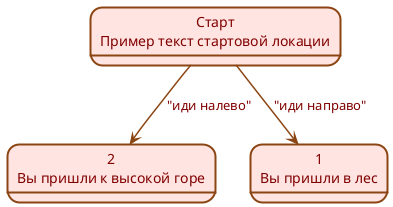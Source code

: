 @startuml
skinparam state {
  BackgroundColor #FFE4E1
  BorderColor #8B4513
  FontColor #800000
  FontName Papyrus
  BorderThickness 2
  Stereotyping true
}

skinparam arrow {
  Color #8B4513
  FontColor #800000
  Thickness 1.5
}

state "2\nВы пришли к высокой горе" as 2
state "Старт\nПример текст стартовой локации" as Старт
state "1\nВы пришли в лес" as 1

Старт --> 1 : "иди направо"
Старт --> 2 : "иди налево"
@enduml